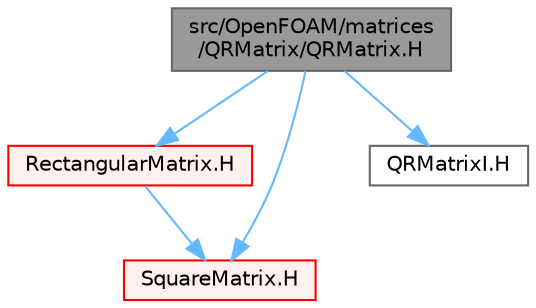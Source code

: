 digraph "src/OpenFOAM/matrices/QRMatrix/QRMatrix.H"
{
 // LATEX_PDF_SIZE
  bgcolor="transparent";
  edge [fontname=Helvetica,fontsize=10,labelfontname=Helvetica,labelfontsize=10];
  node [fontname=Helvetica,fontsize=10,shape=box,height=0.2,width=0.4];
  Node1 [id="Node000001",label="src/OpenFOAM/matrices\l/QRMatrix/QRMatrix.H",height=0.2,width=0.4,color="gray40", fillcolor="grey60", style="filled", fontcolor="black",tooltip=" "];
  Node1 -> Node2 [id="edge1_Node000001_Node000002",color="steelblue1",style="solid",tooltip=" "];
  Node2 [id="Node000002",label="RectangularMatrix.H",height=0.2,width=0.4,color="red", fillcolor="#FFF0F0", style="filled",URL="$RectangularMatrix_8H.html",tooltip=" "];
  Node2 -> Node170 [id="edge2_Node000002_Node000170",color="steelblue1",style="solid",tooltip=" "];
  Node170 [id="Node000170",label="SquareMatrix.H",height=0.2,width=0.4,color="red", fillcolor="#FFF0F0", style="filled",URL="$SquareMatrix_8H.html",tooltip=" "];
  Node1 -> Node170 [id="edge3_Node000001_Node000170",color="steelblue1",style="solid",tooltip=" "];
  Node1 -> Node179 [id="edge4_Node000001_Node000179",color="steelblue1",style="solid",tooltip=" "];
  Node179 [id="Node000179",label="QRMatrixI.H",height=0.2,width=0.4,color="grey40", fillcolor="white", style="filled",URL="$QRMatrixI_8H.html",tooltip=" "];
}
